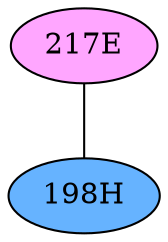 // The Round Table
graph {
	"217E" [fillcolor="#FFA6FF" style=radial]
	"198H" [fillcolor="#66B3FF" style=radial]
	"217E" -- "198H" [penwidth=1]
}
